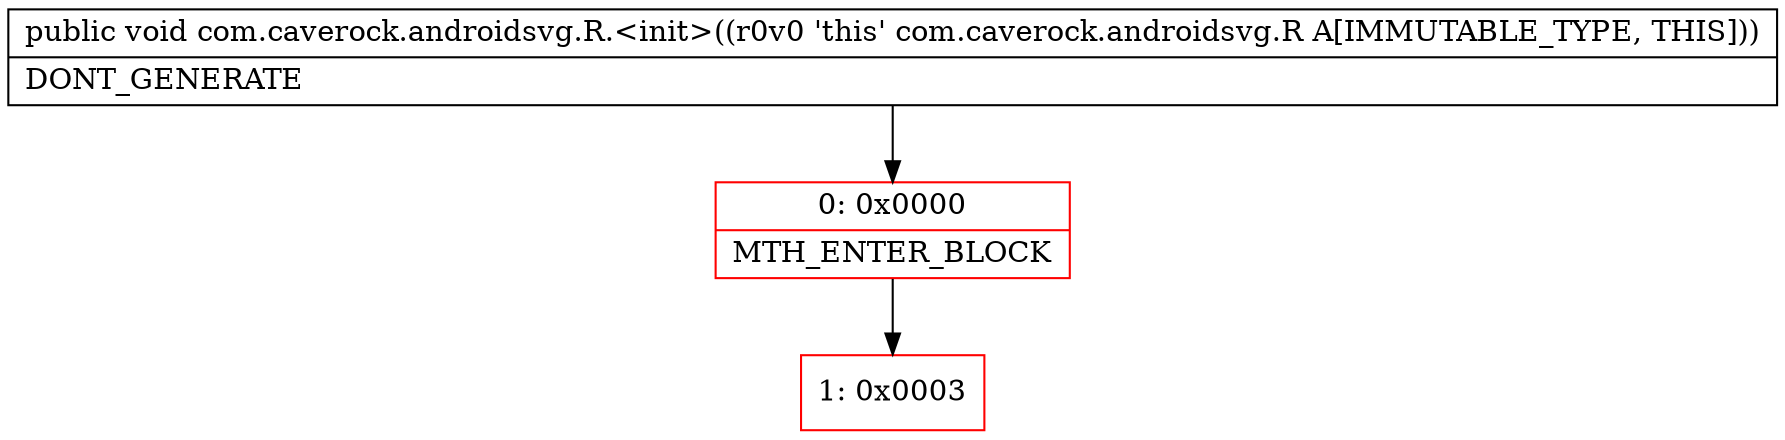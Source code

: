 digraph "CFG forcom.caverock.androidsvg.R.\<init\>()V" {
subgraph cluster_Region_138339566 {
label = "R(0)";
node [shape=record,color=blue];
}
Node_0 [shape=record,color=red,label="{0\:\ 0x0000|MTH_ENTER_BLOCK\l}"];
Node_1 [shape=record,color=red,label="{1\:\ 0x0003}"];
MethodNode[shape=record,label="{public void com.caverock.androidsvg.R.\<init\>((r0v0 'this' com.caverock.androidsvg.R A[IMMUTABLE_TYPE, THIS]))  | DONT_GENERATE\l}"];
MethodNode -> Node_0;
Node_0 -> Node_1;
}

